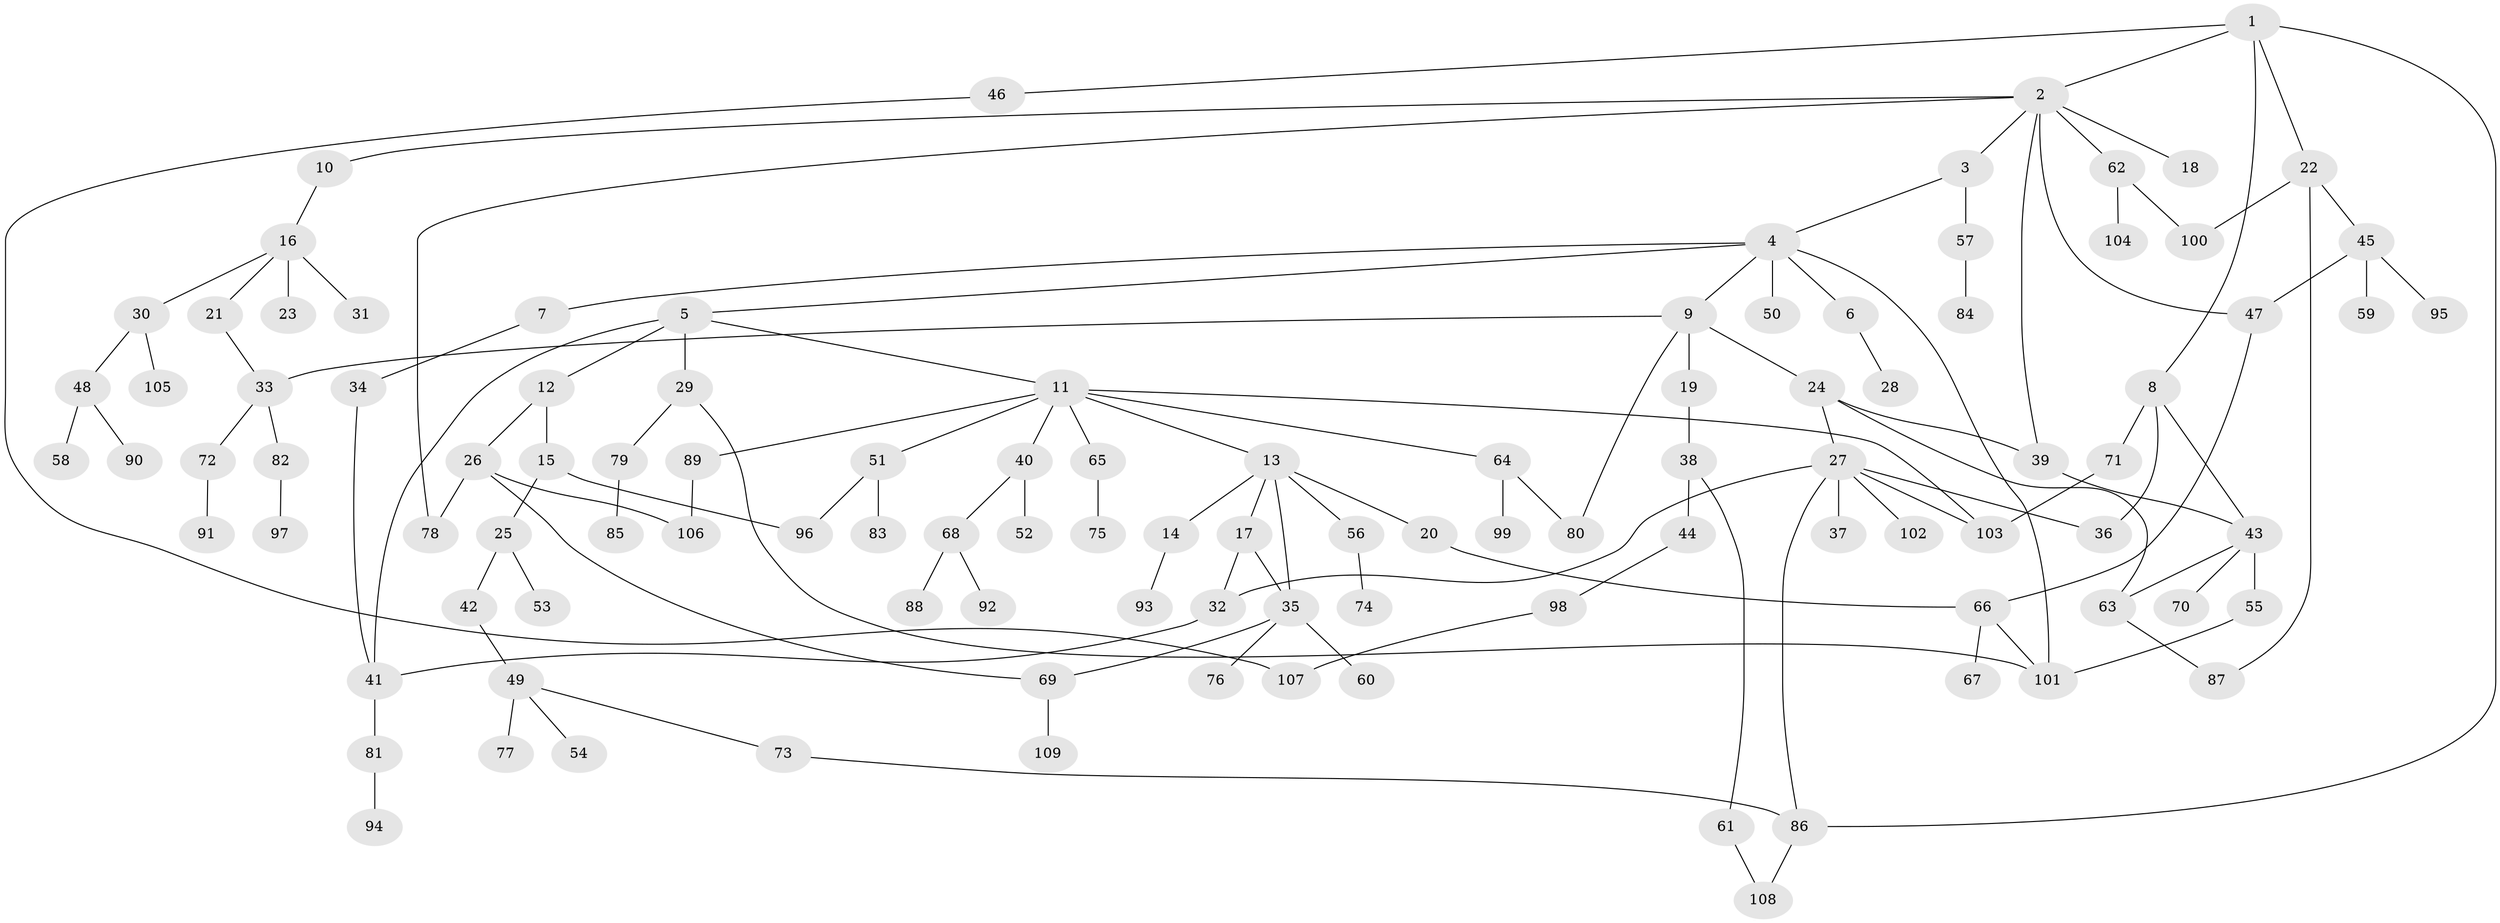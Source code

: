 // coarse degree distribution, {7: 0.028169014084507043, 9: 0.04225352112676056, 3: 0.1267605633802817, 6: 0.028169014084507043, 1: 0.39436619718309857, 4: 0.14084507042253522, 5: 0.056338028169014086, 2: 0.18309859154929578}
// Generated by graph-tools (version 1.1) at 2025/41/03/06/25 10:41:27]
// undirected, 109 vertices, 135 edges
graph export_dot {
graph [start="1"]
  node [color=gray90,style=filled];
  1;
  2;
  3;
  4;
  5;
  6;
  7;
  8;
  9;
  10;
  11;
  12;
  13;
  14;
  15;
  16;
  17;
  18;
  19;
  20;
  21;
  22;
  23;
  24;
  25;
  26;
  27;
  28;
  29;
  30;
  31;
  32;
  33;
  34;
  35;
  36;
  37;
  38;
  39;
  40;
  41;
  42;
  43;
  44;
  45;
  46;
  47;
  48;
  49;
  50;
  51;
  52;
  53;
  54;
  55;
  56;
  57;
  58;
  59;
  60;
  61;
  62;
  63;
  64;
  65;
  66;
  67;
  68;
  69;
  70;
  71;
  72;
  73;
  74;
  75;
  76;
  77;
  78;
  79;
  80;
  81;
  82;
  83;
  84;
  85;
  86;
  87;
  88;
  89;
  90;
  91;
  92;
  93;
  94;
  95;
  96;
  97;
  98;
  99;
  100;
  101;
  102;
  103;
  104;
  105;
  106;
  107;
  108;
  109;
  1 -- 2;
  1 -- 8;
  1 -- 22;
  1 -- 46;
  1 -- 86;
  2 -- 3;
  2 -- 10;
  2 -- 18;
  2 -- 62;
  2 -- 47;
  2 -- 39;
  2 -- 78;
  3 -- 4;
  3 -- 57;
  4 -- 5;
  4 -- 6;
  4 -- 7;
  4 -- 9;
  4 -- 50;
  4 -- 101;
  5 -- 11;
  5 -- 12;
  5 -- 29;
  5 -- 41;
  6 -- 28;
  7 -- 34;
  8 -- 43;
  8 -- 71;
  8 -- 36;
  9 -- 19;
  9 -- 24;
  9 -- 80;
  9 -- 33;
  10 -- 16;
  11 -- 13;
  11 -- 40;
  11 -- 51;
  11 -- 64;
  11 -- 65;
  11 -- 89;
  11 -- 103;
  12 -- 15;
  12 -- 26;
  13 -- 14;
  13 -- 17;
  13 -- 20;
  13 -- 56;
  13 -- 35;
  14 -- 93;
  15 -- 25;
  15 -- 96;
  16 -- 21;
  16 -- 23;
  16 -- 30;
  16 -- 31;
  17 -- 35;
  17 -- 32;
  19 -- 38;
  20 -- 66;
  21 -- 33;
  22 -- 45;
  22 -- 100;
  22 -- 87;
  24 -- 27;
  24 -- 39;
  24 -- 63;
  25 -- 42;
  25 -- 53;
  26 -- 78;
  26 -- 106;
  26 -- 69;
  27 -- 32;
  27 -- 36;
  27 -- 37;
  27 -- 102;
  27 -- 103;
  27 -- 86;
  29 -- 79;
  29 -- 101;
  30 -- 48;
  30 -- 105;
  32 -- 41;
  33 -- 72;
  33 -- 82;
  34 -- 41;
  35 -- 60;
  35 -- 69;
  35 -- 76;
  38 -- 44;
  38 -- 61;
  39 -- 43;
  40 -- 52;
  40 -- 68;
  41 -- 81;
  42 -- 49;
  43 -- 55;
  43 -- 70;
  43 -- 63;
  44 -- 98;
  45 -- 47;
  45 -- 59;
  45 -- 95;
  46 -- 107;
  47 -- 66;
  48 -- 58;
  48 -- 90;
  49 -- 54;
  49 -- 73;
  49 -- 77;
  51 -- 83;
  51 -- 96;
  55 -- 101;
  56 -- 74;
  57 -- 84;
  61 -- 108;
  62 -- 104;
  62 -- 100;
  63 -- 87;
  64 -- 99;
  64 -- 80;
  65 -- 75;
  66 -- 67;
  66 -- 101;
  68 -- 88;
  68 -- 92;
  69 -- 109;
  71 -- 103;
  72 -- 91;
  73 -- 86;
  79 -- 85;
  81 -- 94;
  82 -- 97;
  86 -- 108;
  89 -- 106;
  98 -- 107;
}
